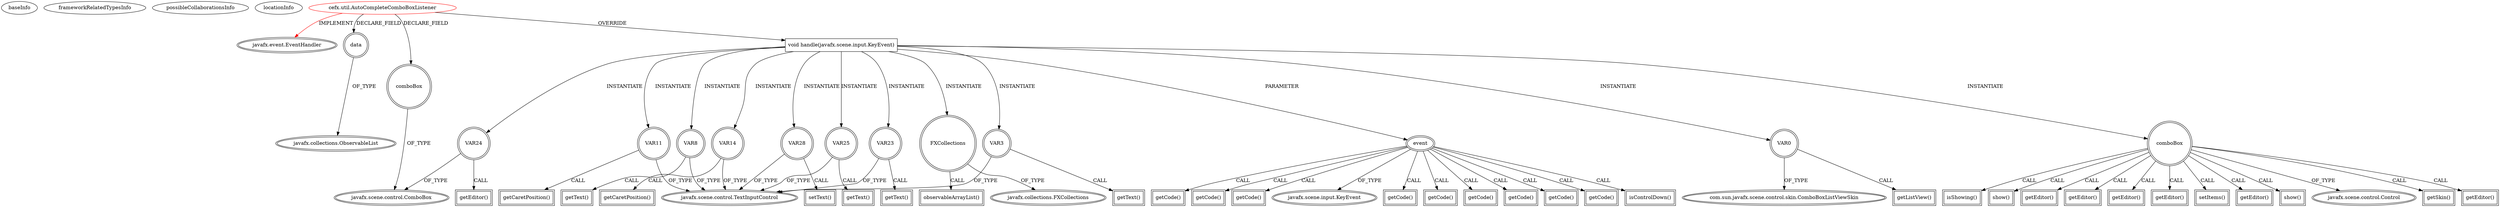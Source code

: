 digraph {
baseInfo[graphId=2166,category="extension_graph",isAnonymous=false,possibleRelation=false]
frameworkRelatedTypesInfo[0="javafx.event.EventHandler"]
possibleCollaborationsInfo[]
locationInfo[projectName="bianconejo-CEFX",filePath="/bianconejo-CEFX/CEFX-master/src/cefx/util/AutoCompleteComboBoxListener.java",contextSignature="AutoCompleteComboBoxListener",graphId="2166"]
0[label="cefx.util.AutoCompleteComboBoxListener",vertexType="ROOT_CLIENT_CLASS_DECLARATION",isFrameworkType=false,color=red]
1[label="javafx.event.EventHandler",vertexType="FRAMEWORK_INTERFACE_TYPE",isFrameworkType=true,peripheries=2]
2[label="comboBox",vertexType="FIELD_DECLARATION",isFrameworkType=true,peripheries=2,shape=circle]
3[label="javafx.scene.control.ComboBox",vertexType="FRAMEWORK_CLASS_TYPE",isFrameworkType=true,peripheries=2]
4[label="data",vertexType="FIELD_DECLARATION",isFrameworkType=true,peripheries=2,shape=circle]
5[label="javafx.collections.ObservableList",vertexType="FRAMEWORK_INTERFACE_TYPE",isFrameworkType=true,peripheries=2]
6[label="void handle(javafx.scene.input.KeyEvent)",vertexType="OVERRIDING_METHOD_DECLARATION",isFrameworkType=false,shape=box]
7[label="event",vertexType="PARAMETER_DECLARATION",isFrameworkType=true,peripheries=2]
8[label="javafx.scene.input.KeyEvent",vertexType="FRAMEWORK_CLASS_TYPE",isFrameworkType=true,peripheries=2]
9[label="VAR0",vertexType="VARIABLE_EXPRESION",isFrameworkType=true,peripheries=2,shape=circle]
11[label="com.sun.javafx.scene.control.skin.ComboBoxListViewSkin",vertexType="FRAMEWORK_CLASS_TYPE",isFrameworkType=true,peripheries=2]
10[label="getListView()",vertexType="INSIDE_CALL",isFrameworkType=true,peripheries=2,shape=box]
12[label="comboBox",vertexType="VARIABLE_EXPRESION",isFrameworkType=true,peripheries=2,shape=circle]
14[label="javafx.scene.control.Control",vertexType="FRAMEWORK_CLASS_TYPE",isFrameworkType=true,peripheries=2]
13[label="getSkin()",vertexType="INSIDE_CALL",isFrameworkType=true,peripheries=2,shape=box]
16[label="getCode()",vertexType="INSIDE_CALL",isFrameworkType=true,peripheries=2,shape=box]
17[label="VAR3",vertexType="VARIABLE_EXPRESION",isFrameworkType=true,peripheries=2,shape=circle]
19[label="javafx.scene.control.TextInputControl",vertexType="FRAMEWORK_CLASS_TYPE",isFrameworkType=true,peripheries=2]
18[label="getText()",vertexType="INSIDE_CALL",isFrameworkType=true,peripheries=2,shape=box]
21[label="getEditor()",vertexType="INSIDE_CALL",isFrameworkType=true,peripheries=2,shape=box]
23[label="getCode()",vertexType="INSIDE_CALL",isFrameworkType=true,peripheries=2,shape=box]
25[label="isShowing()",vertexType="INSIDE_CALL",isFrameworkType=true,peripheries=2,shape=box]
27[label="show()",vertexType="INSIDE_CALL",isFrameworkType=true,peripheries=2,shape=box]
28[label="VAR8",vertexType="VARIABLE_EXPRESION",isFrameworkType=true,peripheries=2,shape=circle]
29[label="getText()",vertexType="INSIDE_CALL",isFrameworkType=true,peripheries=2,shape=box]
32[label="getEditor()",vertexType="INSIDE_CALL",isFrameworkType=true,peripheries=2,shape=box]
34[label="getCode()",vertexType="INSIDE_CALL",isFrameworkType=true,peripheries=2,shape=box]
35[label="VAR11",vertexType="VARIABLE_EXPRESION",isFrameworkType=true,peripheries=2,shape=circle]
36[label="getCaretPosition()",vertexType="INSIDE_CALL",isFrameworkType=true,peripheries=2,shape=box]
39[label="getEditor()",vertexType="INSIDE_CALL",isFrameworkType=true,peripheries=2,shape=box]
41[label="getCode()",vertexType="INSIDE_CALL",isFrameworkType=true,peripheries=2,shape=box]
42[label="VAR14",vertexType="VARIABLE_EXPRESION",isFrameworkType=true,peripheries=2,shape=circle]
43[label="getCaretPosition()",vertexType="INSIDE_CALL",isFrameworkType=true,peripheries=2,shape=box]
46[label="getEditor()",vertexType="INSIDE_CALL",isFrameworkType=true,peripheries=2,shape=box]
48[label="getCode()",vertexType="INSIDE_CALL",isFrameworkType=true,peripheries=2,shape=box]
50[label="getCode()",vertexType="INSIDE_CALL",isFrameworkType=true,peripheries=2,shape=box]
52[label="isControlDown()",vertexType="INSIDE_CALL",isFrameworkType=true,peripheries=2,shape=box]
54[label="getCode()",vertexType="INSIDE_CALL",isFrameworkType=true,peripheries=2,shape=box]
56[label="getCode()",vertexType="INSIDE_CALL",isFrameworkType=true,peripheries=2,shape=box]
58[label="getCode()",vertexType="INSIDE_CALL",isFrameworkType=true,peripheries=2,shape=box]
59[label="FXCollections",vertexType="VARIABLE_EXPRESION",isFrameworkType=true,peripheries=2,shape=circle]
61[label="javafx.collections.FXCollections",vertexType="FRAMEWORK_CLASS_TYPE",isFrameworkType=true,peripheries=2]
60[label="observableArrayList()",vertexType="INSIDE_CALL",isFrameworkType=true,peripheries=2,shape=box]
62[label="VAR23",vertexType="VARIABLE_EXPRESION",isFrameworkType=true,peripheries=2,shape=circle]
63[label="getText()",vertexType="INSIDE_CALL",isFrameworkType=true,peripheries=2,shape=box]
65[label="VAR24",vertexType="VARIABLE_EXPRESION",isFrameworkType=true,peripheries=2,shape=circle]
66[label="getEditor()",vertexType="INSIDE_CALL",isFrameworkType=true,peripheries=2,shape=box]
68[label="VAR25",vertexType="VARIABLE_EXPRESION",isFrameworkType=true,peripheries=2,shape=circle]
69[label="getText()",vertexType="INSIDE_CALL",isFrameworkType=true,peripheries=2,shape=box]
72[label="getEditor()",vertexType="INSIDE_CALL",isFrameworkType=true,peripheries=2,shape=box]
74[label="setItems()",vertexType="INSIDE_CALL",isFrameworkType=true,peripheries=2,shape=box]
75[label="VAR28",vertexType="VARIABLE_EXPRESION",isFrameworkType=true,peripheries=2,shape=circle]
76[label="setText()",vertexType="INSIDE_CALL",isFrameworkType=true,peripheries=2,shape=box]
79[label="getEditor()",vertexType="INSIDE_CALL",isFrameworkType=true,peripheries=2,shape=box]
81[label="show()",vertexType="INSIDE_CALL",isFrameworkType=true,peripheries=2,shape=box]
0->1[label="IMPLEMENT",color=red]
0->2[label="DECLARE_FIELD"]
2->3[label="OF_TYPE"]
0->4[label="DECLARE_FIELD"]
4->5[label="OF_TYPE"]
0->6[label="OVERRIDE"]
7->8[label="OF_TYPE"]
6->7[label="PARAMETER"]
6->9[label="INSTANTIATE"]
9->11[label="OF_TYPE"]
9->10[label="CALL"]
6->12[label="INSTANTIATE"]
12->14[label="OF_TYPE"]
12->13[label="CALL"]
7->16[label="CALL"]
6->17[label="INSTANTIATE"]
17->19[label="OF_TYPE"]
17->18[label="CALL"]
12->21[label="CALL"]
7->23[label="CALL"]
12->25[label="CALL"]
12->27[label="CALL"]
6->28[label="INSTANTIATE"]
28->19[label="OF_TYPE"]
28->29[label="CALL"]
12->32[label="CALL"]
7->34[label="CALL"]
6->35[label="INSTANTIATE"]
35->19[label="OF_TYPE"]
35->36[label="CALL"]
12->39[label="CALL"]
7->41[label="CALL"]
6->42[label="INSTANTIATE"]
42->19[label="OF_TYPE"]
42->43[label="CALL"]
12->46[label="CALL"]
7->48[label="CALL"]
7->50[label="CALL"]
7->52[label="CALL"]
7->54[label="CALL"]
7->56[label="CALL"]
7->58[label="CALL"]
6->59[label="INSTANTIATE"]
59->61[label="OF_TYPE"]
59->60[label="CALL"]
6->62[label="INSTANTIATE"]
62->19[label="OF_TYPE"]
62->63[label="CALL"]
6->65[label="INSTANTIATE"]
65->3[label="OF_TYPE"]
65->66[label="CALL"]
6->68[label="INSTANTIATE"]
68->19[label="OF_TYPE"]
68->69[label="CALL"]
12->72[label="CALL"]
12->74[label="CALL"]
6->75[label="INSTANTIATE"]
75->19[label="OF_TYPE"]
75->76[label="CALL"]
12->79[label="CALL"]
12->81[label="CALL"]
}
